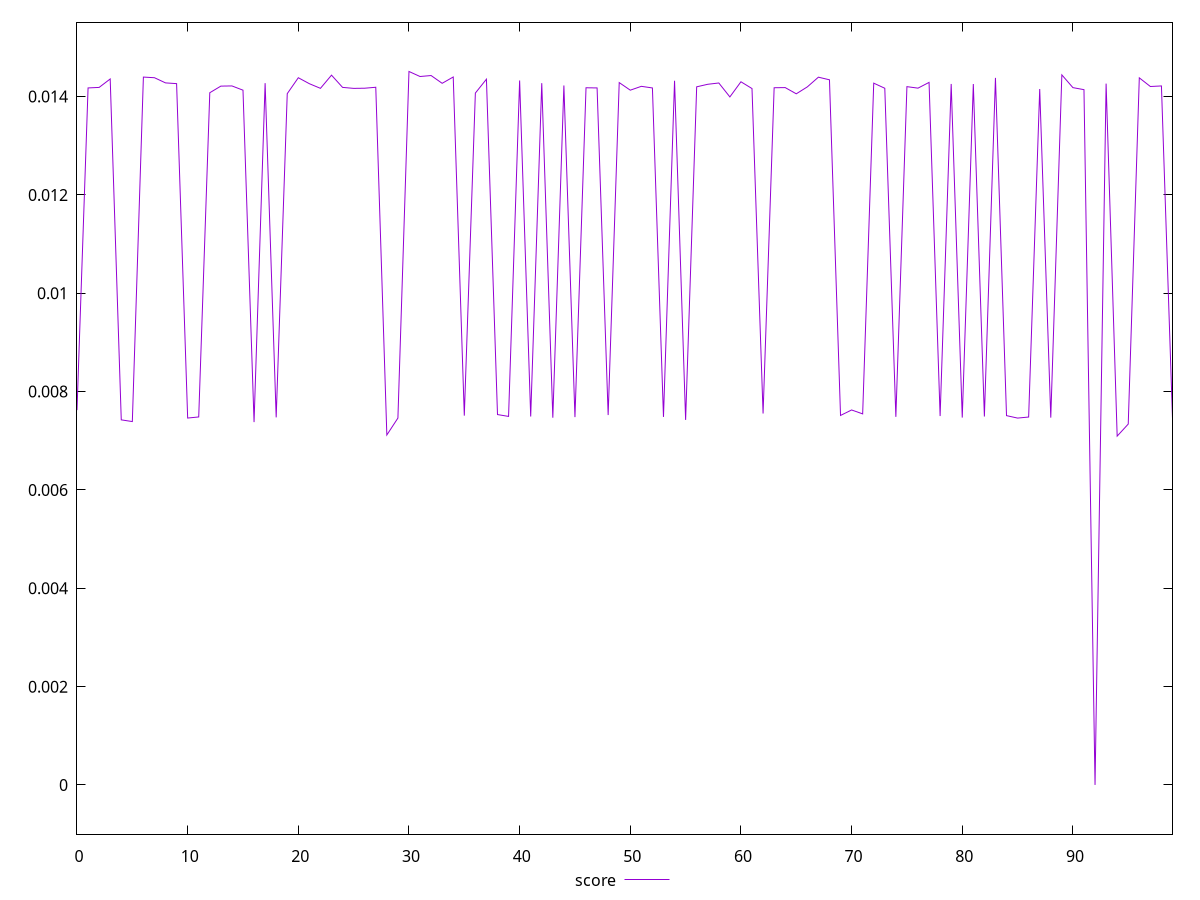reset

$score <<EOF
0 0.007623224556130459
1 0.014175538711993951
2 0.01418585380326659
3 0.014357645800858299
4 0.007425441334494465
5 0.0073908384882864775
6 0.014396073163237155
7 0.014383056600920263
8 0.014277836187625015
9 0.014262953905847309
10 0.0074622989004437534
11 0.007484446991859295
12 0.01407801832143335
13 0.014212345620278621
14 0.01421617891961452
15 0.014129769328097286
16 0.007379277026092201
17 0.014273085322524803
18 0.0074761558237552705
19 0.014059062543723189
20 0.014382976205819242
21 0.014261251647408046
22 0.014167058813513433
23 0.014435135123305243
24 0.014186451771602326
25 0.014166415480201033
26 0.014169681938033363
27 0.014188914941564712
28 0.007117700207426969
29 0.007461742057566667
30 0.014510134842865341
31 0.01440778443790941
32 0.01442733740043356
33 0.014269331302416255
34 0.014397850285825686
35 0.007511556221669491
36 0.014070873308036136
37 0.014353025341388603
38 0.007533105767707882
39 0.007495407979304924
40 0.01432671025015042
41 0.007492873187044058
42 0.014272619962885813
43 0.007469266592734114
44 0.014225208493008346
45 0.007481563932326296
46 0.014178803983459054
47 0.014175289473100428
48 0.007523555609264376
49 0.014284125466252351
50 0.01412989272189874
51 0.014207939272826375
52 0.01417493295360267
53 0.007484517711671301
54 0.014322054771389203
55 0.0074246009631494525
56 0.014197941978984774
57 0.01424963358760778
58 0.014275962581045465
59 0.013992683027858166
60 0.014300550247006993
61 0.014162589078973997
62 0.007554623281303352
63 0.01417919527249173
64 0.01418229459920023
65 0.0140558937425726
66 0.014196781461492836
67 0.014394158811925517
68 0.014340712537513123
69 0.007515040813360352
70 0.0076266401527589345
71 0.007546678272593921
72 0.014272605005150485
73 0.01416870357096034
74 0.007487035200850423
75 0.014201407567583868
76 0.014170990383317872
77 0.014287956605778085
78 0.007502298506196381
79 0.01425632040331859
80 0.0074710066648716045
81 0.014255409058110347
82 0.007494023418347429
83 0.014380083957638456
84 0.007511525802095853
85 0.007461580911932386
86 0.007482778778091337
87 0.01415344950868691
88 0.007470864044163417
89 0.01444092733724689
90 0.014181591122720993
91 0.014140337409156878
92 8.945789222170042e-7
93 0.014263688015951015
94 0.007094838942018233
95 0.007339786661686498
96 0.014380438967616926
97 0.014204394343870441
98 0.014215885923518023
99 0.007454113094867099
EOF

set key outside below
set xrange [0:99]
set yrange [-0.000999105421077783:0.015510134842865342]
set terminal svg size 640, 490 enhanced background rgb 'white'
set output "report_00007_2020-12-11T15:55:29.892Z/largest-contentful-paint/samples/pages+cached+noadtech/score/values.svg"

plot $score title "score" with line

reset
